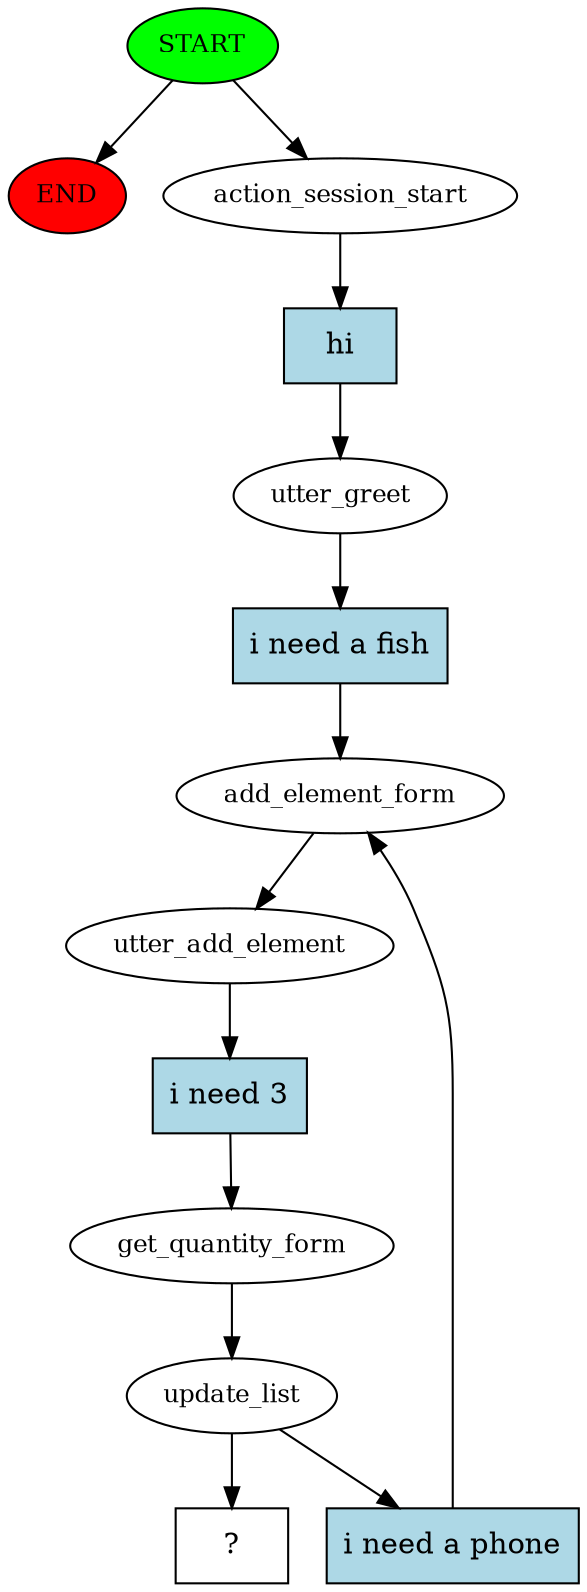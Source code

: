 digraph  {
0 [class="start active", fillcolor=green, fontsize=12, label=START, style=filled];
"-1" [class=end, fillcolor=red, fontsize=12, label=END, style=filled];
1 [class=active, fontsize=12, label=action_session_start];
2 [class=active, fontsize=12, label=utter_greet];
3 [class=active, fontsize=12, label=add_element_form];
4 [class=active, fontsize=12, label=utter_add_element];
5 [class=active, fontsize=12, label=get_quantity_form];
6 [class=active, fontsize=12, label=update_list];
11 [class="intent dashed active", label="  ?  ", shape=rect];
12 [class="intent active", fillcolor=lightblue, label=hi, shape=rect, style=filled];
13 [class="intent active", fillcolor=lightblue, label="i need a fish", shape=rect, style=filled];
14 [class="intent active", fillcolor=lightblue, label="i need 3", shape=rect, style=filled];
15 [class="intent active", fillcolor=lightblue, label="i need a phone", shape=rect, style=filled];
0 -> "-1"  [class="", key=NONE, label=""];
0 -> 1  [class=active, key=NONE, label=""];
1 -> 12  [class=active, key=0];
2 -> 13  [class=active, key=0];
3 -> 4  [class=active, key=NONE, label=""];
4 -> 14  [class=active, key=0];
5 -> 6  [class=active, key=NONE, label=""];
6 -> 11  [class=active, key=NONE, label=""];
6 -> 15  [class=active, key=0];
12 -> 2  [class=active, key=0];
13 -> 3  [class=active, key=0];
14 -> 5  [class=active, key=0];
15 -> 3  [class=active, key=0];
}
